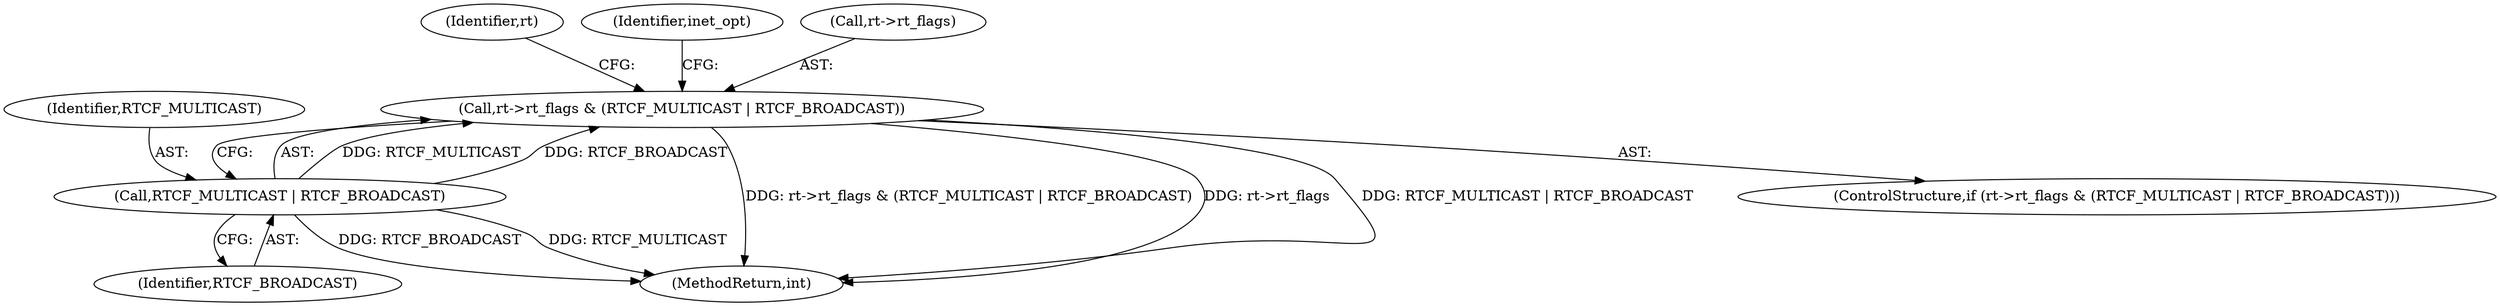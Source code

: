 digraph "0_linux_f6d8bd051c391c1c0458a30b2a7abcd939329259_29@pointer" {
"1000239" [label="(Call,rt->rt_flags & (RTCF_MULTICAST | RTCF_BROADCAST))"];
"1000243" [label="(Call,RTCF_MULTICAST | RTCF_BROADCAST)"];
"1000248" [label="(Identifier,rt)"];
"1000255" [label="(Identifier,inet_opt)"];
"1000243" [label="(Call,RTCF_MULTICAST | RTCF_BROADCAST)"];
"1000238" [label="(ControlStructure,if (rt->rt_flags & (RTCF_MULTICAST | RTCF_BROADCAST)))"];
"1000523" [label="(MethodReturn,int)"];
"1000239" [label="(Call,rt->rt_flags & (RTCF_MULTICAST | RTCF_BROADCAST))"];
"1000244" [label="(Identifier,RTCF_MULTICAST)"];
"1000240" [label="(Call,rt->rt_flags)"];
"1000245" [label="(Identifier,RTCF_BROADCAST)"];
"1000239" -> "1000238"  [label="AST: "];
"1000239" -> "1000243"  [label="CFG: "];
"1000240" -> "1000239"  [label="AST: "];
"1000243" -> "1000239"  [label="AST: "];
"1000248" -> "1000239"  [label="CFG: "];
"1000255" -> "1000239"  [label="CFG: "];
"1000239" -> "1000523"  [label="DDG: rt->rt_flags & (RTCF_MULTICAST | RTCF_BROADCAST)"];
"1000239" -> "1000523"  [label="DDG: rt->rt_flags"];
"1000239" -> "1000523"  [label="DDG: RTCF_MULTICAST | RTCF_BROADCAST"];
"1000243" -> "1000239"  [label="DDG: RTCF_MULTICAST"];
"1000243" -> "1000239"  [label="DDG: RTCF_BROADCAST"];
"1000243" -> "1000245"  [label="CFG: "];
"1000244" -> "1000243"  [label="AST: "];
"1000245" -> "1000243"  [label="AST: "];
"1000243" -> "1000523"  [label="DDG: RTCF_MULTICAST"];
"1000243" -> "1000523"  [label="DDG: RTCF_BROADCAST"];
}
